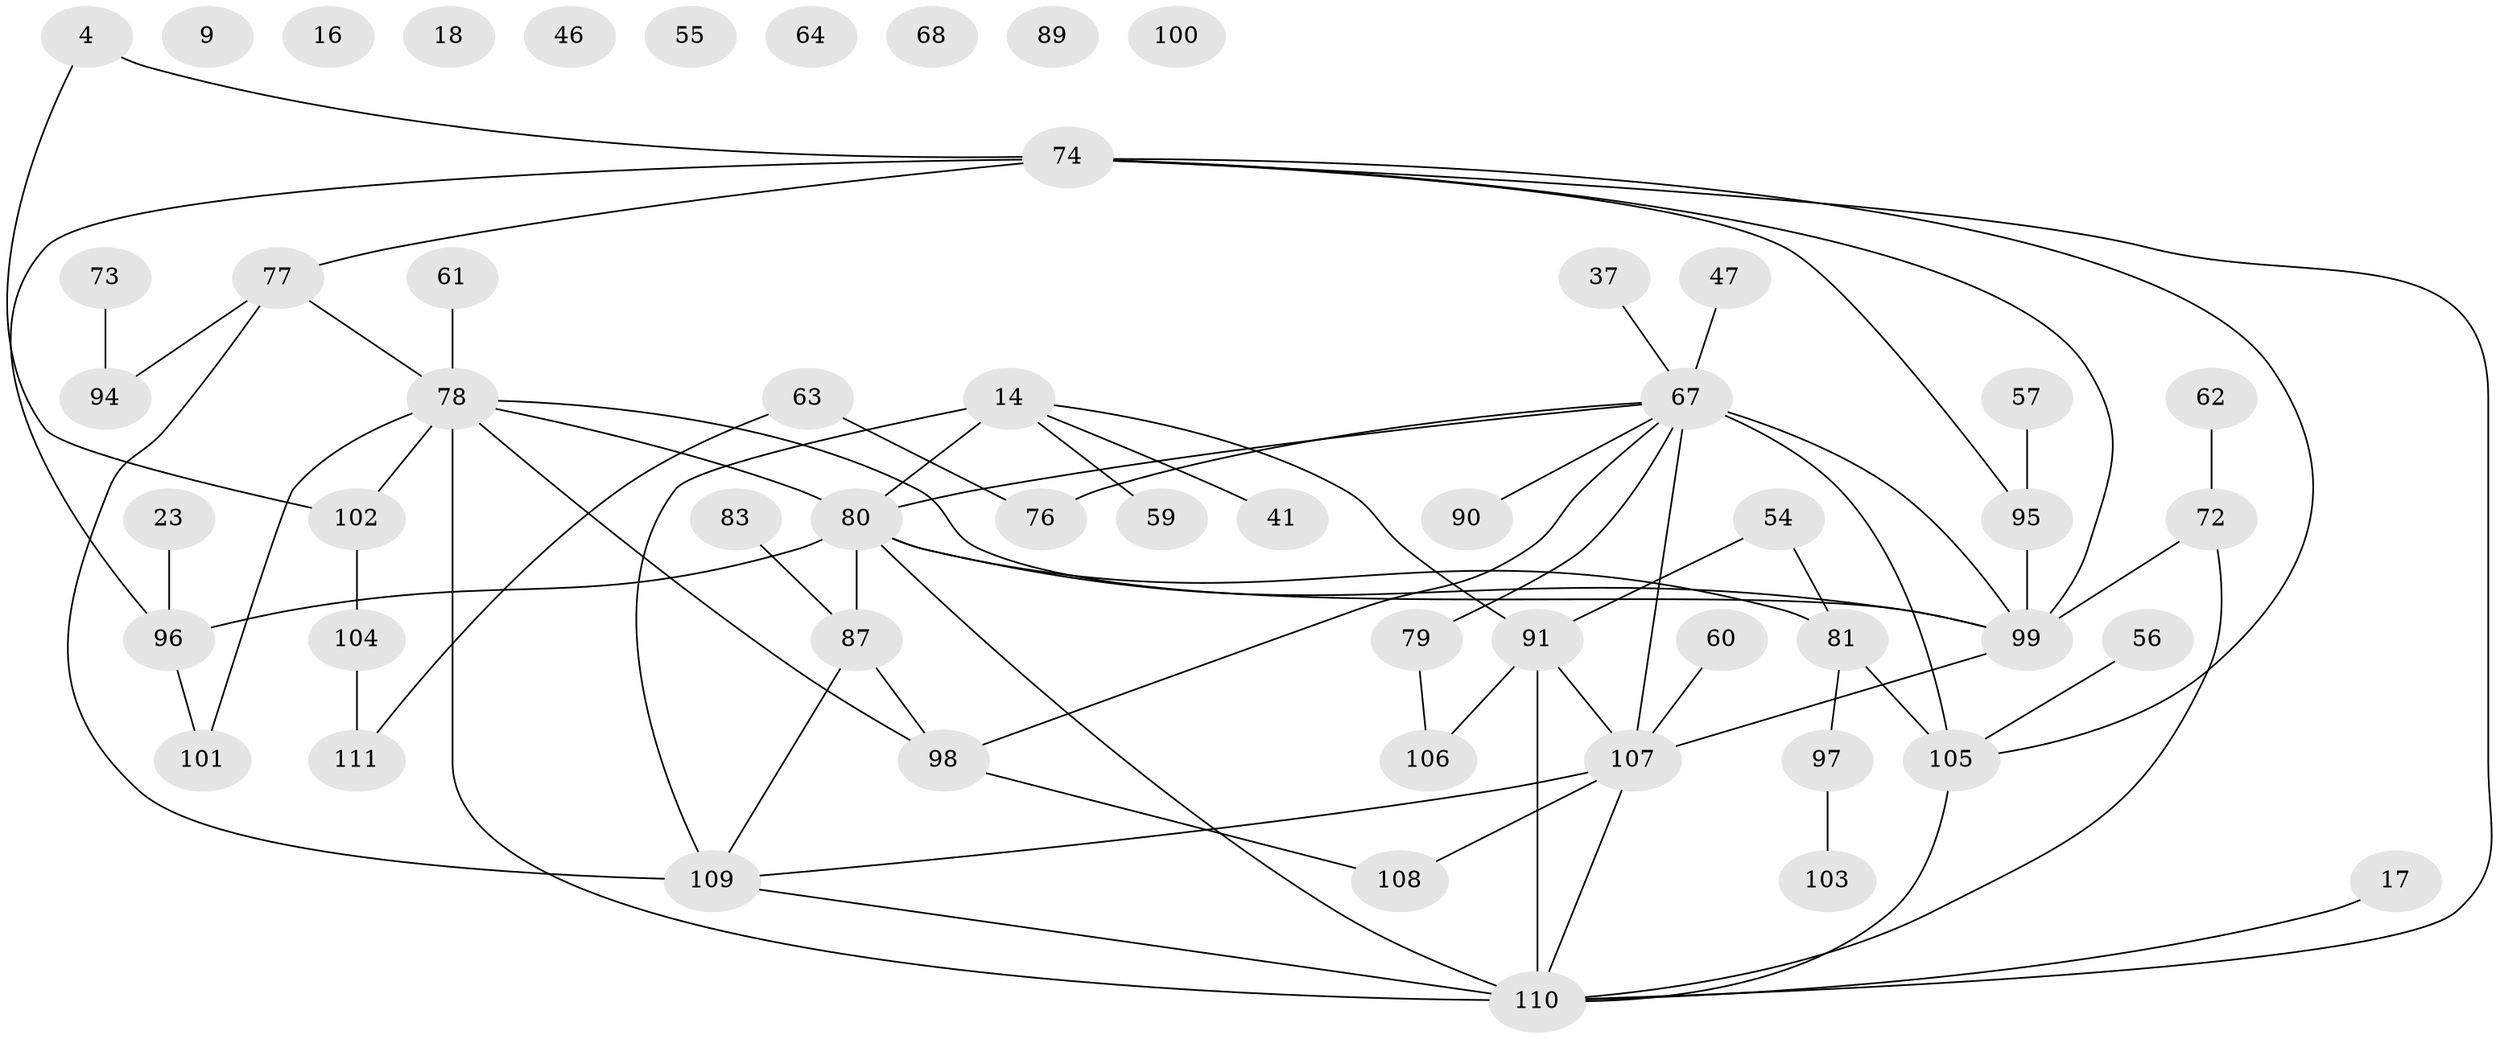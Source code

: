 // original degree distribution, {4: 0.1891891891891892, 1: 0.2072072072072072, 2: 0.2702702702702703, 3: 0.14414414414414414, 0: 0.08108108108108109, 6: 0.02702702702702703, 5: 0.05405405405405406, 8: 0.018018018018018018, 7: 0.009009009009009009}
// Generated by graph-tools (version 1.1) at 2025/39/03/09/25 04:39:43]
// undirected, 55 vertices, 72 edges
graph export_dot {
graph [start="1"]
  node [color=gray90,style=filled];
  4;
  9;
  14;
  16;
  17;
  18;
  23;
  37;
  41;
  46;
  47;
  54;
  55;
  56;
  57;
  59;
  60;
  61 [super="+32"];
  62 [super="+26"];
  63 [super="+31"];
  64;
  67 [super="+44+8"];
  68;
  72 [super="+33"];
  73;
  74 [super="+66+35"];
  76 [super="+53"];
  77 [super="+65"];
  78 [super="+70"];
  79;
  80 [super="+51+52+45"];
  81;
  83;
  87 [super="+25"];
  89;
  90;
  91 [super="+86"];
  94;
  95 [super="+49"];
  96 [super="+12+36+85"];
  97;
  98 [super="+88"];
  99 [super="+71+1+10"];
  100;
  101 [super="+92"];
  102 [super="+27"];
  103;
  104;
  105 [super="+34+24"];
  106 [super="+29"];
  107 [super="+5+39"];
  108;
  109 [super="+15"];
  110 [super="+50+42+93+58"];
  111;
  4 -- 102;
  4 -- 74;
  14 -- 41;
  14 -- 59;
  14 -- 109 [weight=2];
  14 -- 91;
  14 -- 80;
  17 -- 110;
  23 -- 96;
  37 -- 67;
  47 -- 67;
  54 -- 81;
  54 -- 91;
  56 -- 105;
  57 -- 95;
  60 -- 107;
  61 -- 78;
  62 -- 72;
  63 -- 111;
  63 -- 76;
  67 -- 79;
  67 -- 98;
  67 -- 105;
  67 -- 107 [weight=2];
  67 -- 99 [weight=3];
  67 -- 90;
  67 -- 76;
  67 -- 80;
  72 -- 99;
  72 -- 110 [weight=2];
  73 -- 94;
  74 -- 105;
  74 -- 110;
  74 -- 96 [weight=2];
  74 -- 95;
  74 -- 99;
  74 -- 77;
  77 -- 109;
  77 -- 94;
  77 -- 78;
  78 -- 99;
  78 -- 110 [weight=2];
  78 -- 80;
  78 -- 98;
  78 -- 101;
  78 -- 102 [weight=2];
  79 -- 106;
  80 -- 99;
  80 -- 96;
  80 -- 87 [weight=3];
  80 -- 81;
  80 -- 110;
  81 -- 97;
  81 -- 105;
  83 -- 87 [weight=2];
  87 -- 109;
  87 -- 98;
  91 -- 110 [weight=3];
  91 -- 106;
  91 -- 107;
  95 -- 99 [weight=3];
  96 -- 101;
  97 -- 103;
  98 -- 108;
  99 -- 107;
  102 -- 104;
  104 -- 111;
  105 -- 110;
  107 -- 108;
  107 -- 109;
  107 -- 110;
  109 -- 110;
}

